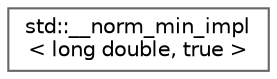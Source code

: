 digraph "Graphical Class Hierarchy"
{
 // LATEX_PDF_SIZE
  bgcolor="transparent";
  edge [fontname=Helvetica,fontsize=10,labelfontname=Helvetica,labelfontsize=10];
  node [fontname=Helvetica,fontsize=10,shape=box,height=0.2,width=0.4];
  rankdir="LR";
  Node0 [id="Node000000",label="std::__norm_min_impl\l\< long double, true \>",height=0.2,width=0.4,color="grey40", fillcolor="white", style="filled",URL="$structstd_1_1____norm__min__impl_3_01long_01double_00_01true_01_4.html",tooltip=" "];
}
